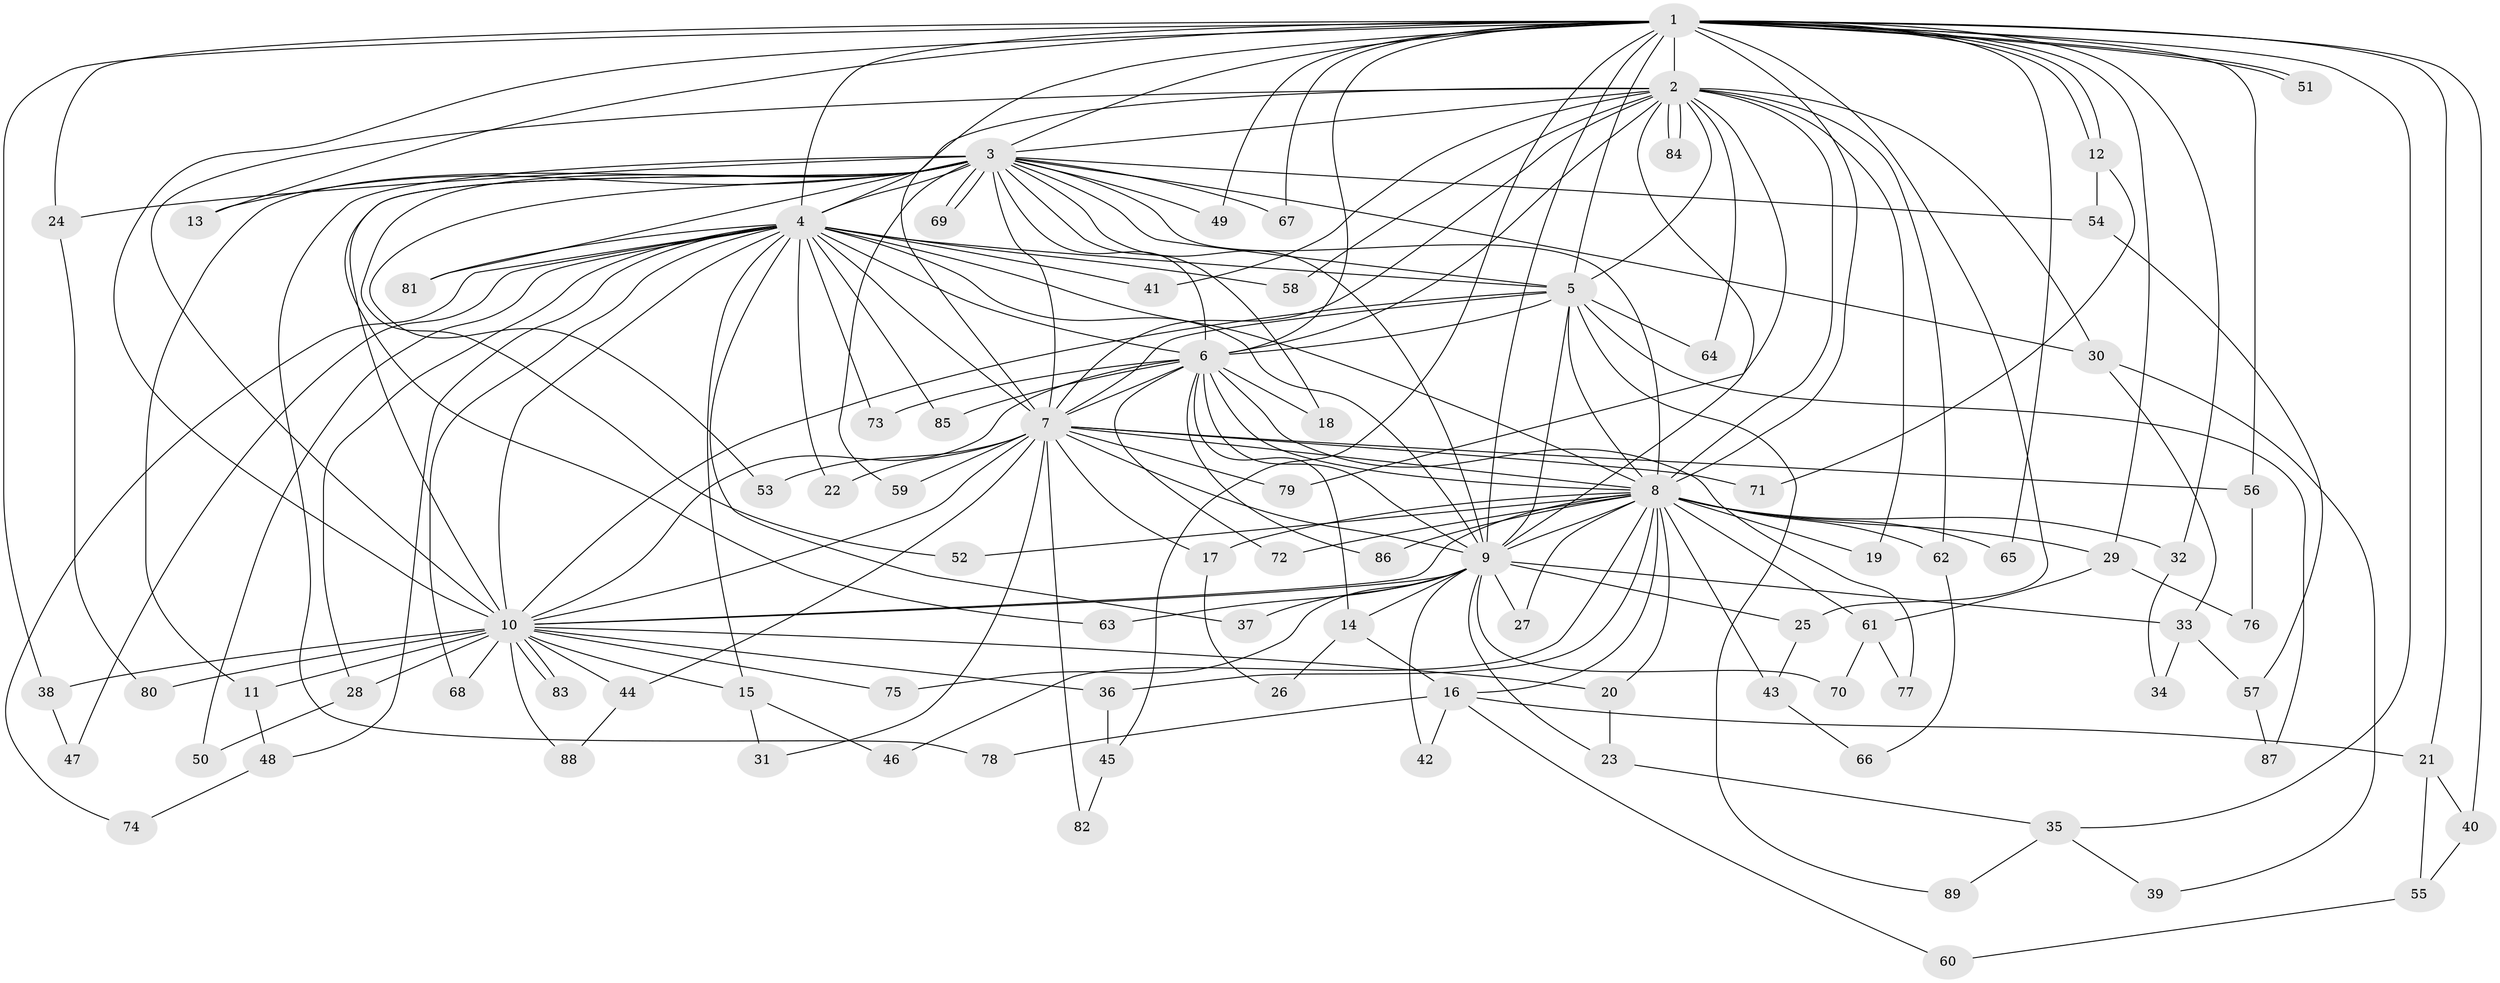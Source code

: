 // Generated by graph-tools (version 1.1) at 2025/25/03/09/25 03:25:44]
// undirected, 89 vertices, 203 edges
graph export_dot {
graph [start="1"]
  node [color=gray90,style=filled];
  1;
  2;
  3;
  4;
  5;
  6;
  7;
  8;
  9;
  10;
  11;
  12;
  13;
  14;
  15;
  16;
  17;
  18;
  19;
  20;
  21;
  22;
  23;
  24;
  25;
  26;
  27;
  28;
  29;
  30;
  31;
  32;
  33;
  34;
  35;
  36;
  37;
  38;
  39;
  40;
  41;
  42;
  43;
  44;
  45;
  46;
  47;
  48;
  49;
  50;
  51;
  52;
  53;
  54;
  55;
  56;
  57;
  58;
  59;
  60;
  61;
  62;
  63;
  64;
  65;
  66;
  67;
  68;
  69;
  70;
  71;
  72;
  73;
  74;
  75;
  76;
  77;
  78;
  79;
  80;
  81;
  82;
  83;
  84;
  85;
  86;
  87;
  88;
  89;
  1 -- 2;
  1 -- 3;
  1 -- 4;
  1 -- 5;
  1 -- 6;
  1 -- 7;
  1 -- 8;
  1 -- 9;
  1 -- 10;
  1 -- 12;
  1 -- 12;
  1 -- 13;
  1 -- 21;
  1 -- 24;
  1 -- 25;
  1 -- 29;
  1 -- 32;
  1 -- 35;
  1 -- 38;
  1 -- 40;
  1 -- 45;
  1 -- 49;
  1 -- 51;
  1 -- 51;
  1 -- 56;
  1 -- 65;
  1 -- 67;
  2 -- 3;
  2 -- 4;
  2 -- 5;
  2 -- 6;
  2 -- 7;
  2 -- 8;
  2 -- 9;
  2 -- 10;
  2 -- 19;
  2 -- 30;
  2 -- 41;
  2 -- 58;
  2 -- 62;
  2 -- 64;
  2 -- 79;
  2 -- 84;
  2 -- 84;
  3 -- 4;
  3 -- 5;
  3 -- 6;
  3 -- 7;
  3 -- 8;
  3 -- 9;
  3 -- 10;
  3 -- 11;
  3 -- 13;
  3 -- 18;
  3 -- 24;
  3 -- 30;
  3 -- 49;
  3 -- 52;
  3 -- 53;
  3 -- 54;
  3 -- 59;
  3 -- 63;
  3 -- 67;
  3 -- 69;
  3 -- 69;
  3 -- 78;
  3 -- 81;
  4 -- 5;
  4 -- 6;
  4 -- 7;
  4 -- 8;
  4 -- 9;
  4 -- 10;
  4 -- 15;
  4 -- 22;
  4 -- 28;
  4 -- 37;
  4 -- 41;
  4 -- 47;
  4 -- 48;
  4 -- 50;
  4 -- 58;
  4 -- 68;
  4 -- 73;
  4 -- 74;
  4 -- 81;
  4 -- 85;
  5 -- 6;
  5 -- 7;
  5 -- 8;
  5 -- 9;
  5 -- 10;
  5 -- 64;
  5 -- 87;
  5 -- 89;
  6 -- 7;
  6 -- 8;
  6 -- 9;
  6 -- 10;
  6 -- 14;
  6 -- 18;
  6 -- 72;
  6 -- 73;
  6 -- 77;
  6 -- 85;
  6 -- 86;
  7 -- 8;
  7 -- 9;
  7 -- 10;
  7 -- 17;
  7 -- 22;
  7 -- 31;
  7 -- 44;
  7 -- 53;
  7 -- 56;
  7 -- 59;
  7 -- 71;
  7 -- 79;
  7 -- 82;
  8 -- 9;
  8 -- 10;
  8 -- 16;
  8 -- 17;
  8 -- 19;
  8 -- 20;
  8 -- 27;
  8 -- 29;
  8 -- 32;
  8 -- 36;
  8 -- 43;
  8 -- 46;
  8 -- 52;
  8 -- 61;
  8 -- 62;
  8 -- 65;
  8 -- 72;
  8 -- 86;
  9 -- 10;
  9 -- 14;
  9 -- 23;
  9 -- 25;
  9 -- 27;
  9 -- 33;
  9 -- 37;
  9 -- 42;
  9 -- 63;
  9 -- 70;
  9 -- 75;
  10 -- 11;
  10 -- 15;
  10 -- 20;
  10 -- 28;
  10 -- 36;
  10 -- 38;
  10 -- 44;
  10 -- 68;
  10 -- 75;
  10 -- 80;
  10 -- 83;
  10 -- 83;
  10 -- 88;
  11 -- 48;
  12 -- 54;
  12 -- 71;
  14 -- 16;
  14 -- 26;
  15 -- 31;
  15 -- 46;
  16 -- 21;
  16 -- 42;
  16 -- 60;
  16 -- 78;
  17 -- 26;
  20 -- 23;
  21 -- 40;
  21 -- 55;
  23 -- 35;
  24 -- 80;
  25 -- 43;
  28 -- 50;
  29 -- 61;
  29 -- 76;
  30 -- 33;
  30 -- 39;
  32 -- 34;
  33 -- 34;
  33 -- 57;
  35 -- 39;
  35 -- 89;
  36 -- 45;
  38 -- 47;
  40 -- 55;
  43 -- 66;
  44 -- 88;
  45 -- 82;
  48 -- 74;
  54 -- 57;
  55 -- 60;
  56 -- 76;
  57 -- 87;
  61 -- 70;
  61 -- 77;
  62 -- 66;
}
